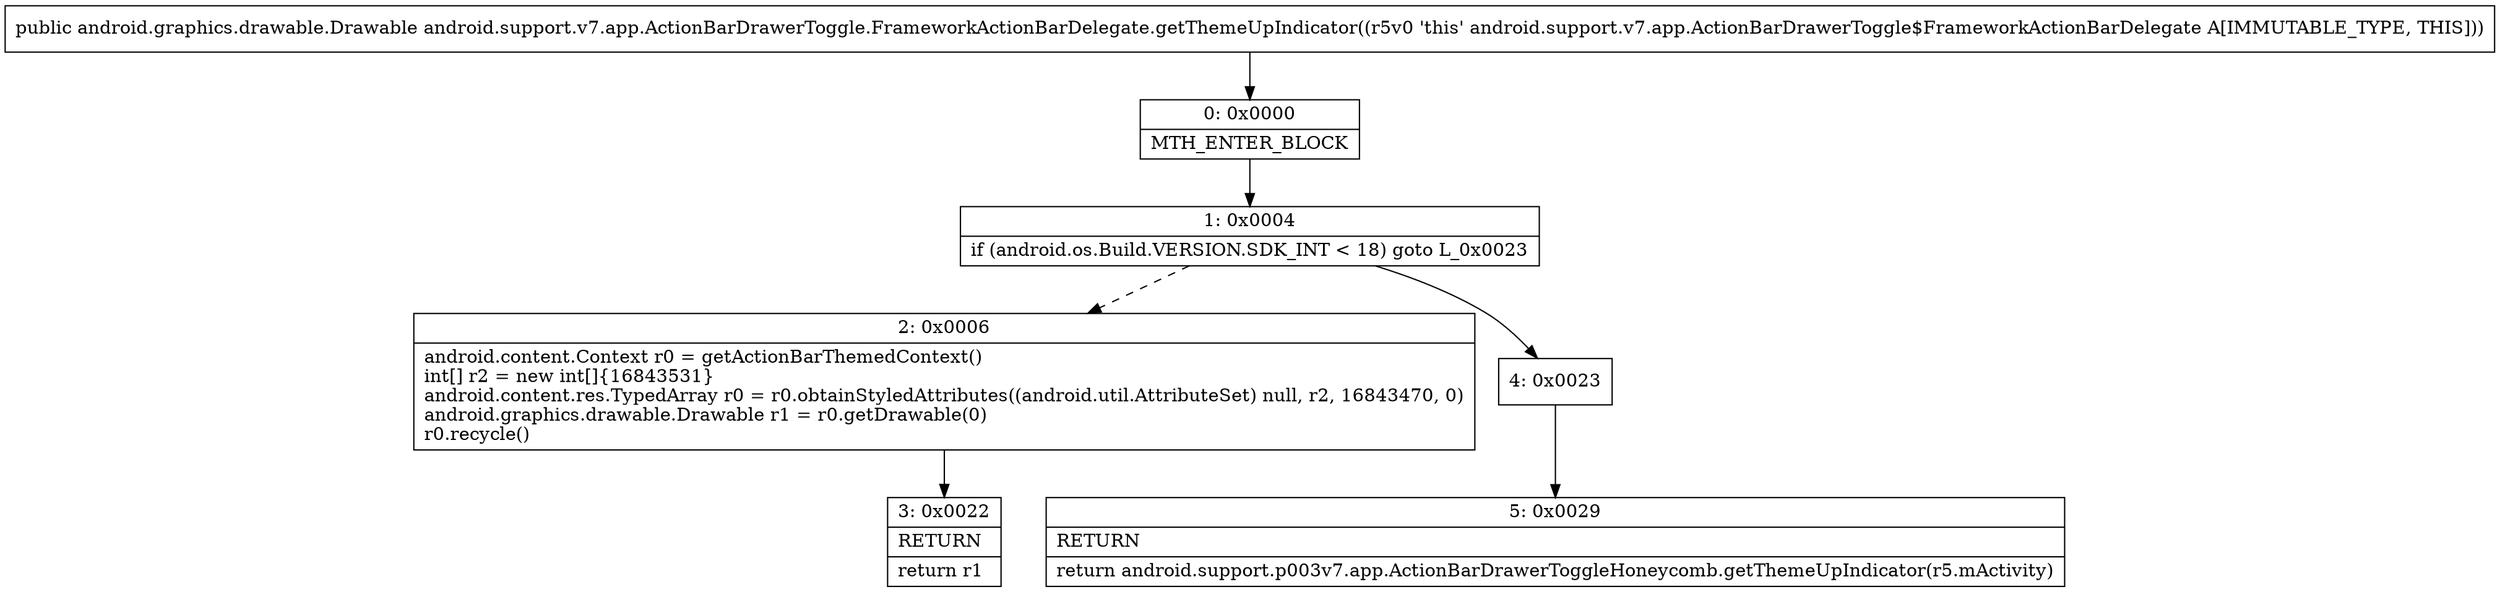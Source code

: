 digraph "CFG forandroid.support.v7.app.ActionBarDrawerToggle.FrameworkActionBarDelegate.getThemeUpIndicator()Landroid\/graphics\/drawable\/Drawable;" {
Node_0 [shape=record,label="{0\:\ 0x0000|MTH_ENTER_BLOCK\l}"];
Node_1 [shape=record,label="{1\:\ 0x0004|if (android.os.Build.VERSION.SDK_INT \< 18) goto L_0x0023\l}"];
Node_2 [shape=record,label="{2\:\ 0x0006|android.content.Context r0 = getActionBarThemedContext()\lint[] r2 = new int[]\{16843531\}\landroid.content.res.TypedArray r0 = r0.obtainStyledAttributes((android.util.AttributeSet) null, r2, 16843470, 0)\landroid.graphics.drawable.Drawable r1 = r0.getDrawable(0)\lr0.recycle()\l}"];
Node_3 [shape=record,label="{3\:\ 0x0022|RETURN\l|return r1\l}"];
Node_4 [shape=record,label="{4\:\ 0x0023}"];
Node_5 [shape=record,label="{5\:\ 0x0029|RETURN\l|return android.support.p003v7.app.ActionBarDrawerToggleHoneycomb.getThemeUpIndicator(r5.mActivity)\l}"];
MethodNode[shape=record,label="{public android.graphics.drawable.Drawable android.support.v7.app.ActionBarDrawerToggle.FrameworkActionBarDelegate.getThemeUpIndicator((r5v0 'this' android.support.v7.app.ActionBarDrawerToggle$FrameworkActionBarDelegate A[IMMUTABLE_TYPE, THIS])) }"];
MethodNode -> Node_0;
Node_0 -> Node_1;
Node_1 -> Node_2[style=dashed];
Node_1 -> Node_4;
Node_2 -> Node_3;
Node_4 -> Node_5;
}

